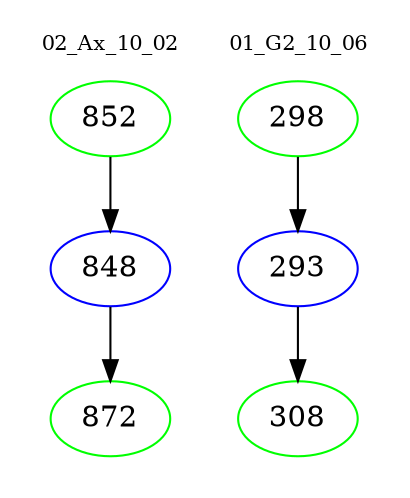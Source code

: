 digraph{
subgraph cluster_0 {
color = white
label = "02_Ax_10_02";
fontsize=10;
T0_852 [label="852", color="green"]
T0_852 -> T0_848 [color="black"]
T0_848 [label="848", color="blue"]
T0_848 -> T0_872 [color="black"]
T0_872 [label="872", color="green"]
}
subgraph cluster_1 {
color = white
label = "01_G2_10_06";
fontsize=10;
T1_298 [label="298", color="green"]
T1_298 -> T1_293 [color="black"]
T1_293 [label="293", color="blue"]
T1_293 -> T1_308 [color="black"]
T1_308 [label="308", color="green"]
}
}
